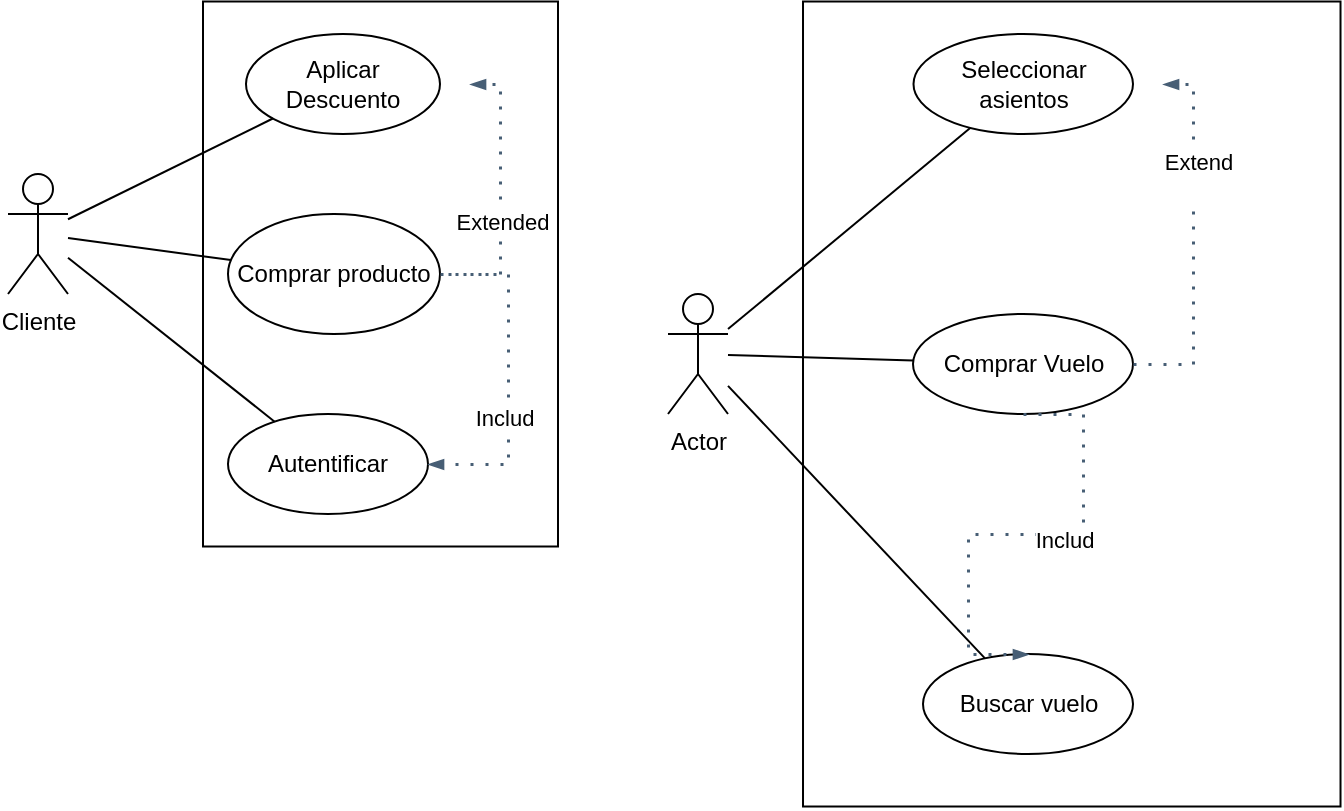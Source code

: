 <mxfile version="26.0.16">
  <diagram name="Página-1" id="Ozaj9KtFnUqV6dgMVkIT">
    <mxGraphModel dx="1434" dy="782" grid="1" gridSize="10" guides="1" tooltips="1" connect="1" arrows="1" fold="1" page="1" pageScale="1" pageWidth="827" pageHeight="1169" math="0" shadow="0">
      <root>
        <mxCell id="0" />
        <mxCell id="1" parent="0" />
        <mxCell id="Cn9_VNKBqU6tYOXefli3-2" value="" style="rounded=0;whiteSpace=wrap;html=1;rotation=-90;fillColor=default;fillStyle=dashed;" vertex="1" parent="1">
          <mxGeometry x="70" y="71.25" width="272.5" height="177.5" as="geometry" />
        </mxCell>
        <mxCell id="Cn9_VNKBqU6tYOXefli3-3" value="Cliente" style="shape=umlActor;verticalLabelPosition=bottom;verticalAlign=top;html=1;outlineConnect=0;" vertex="1" parent="1">
          <mxGeometry x="20" y="110" width="30" height="60" as="geometry" />
        </mxCell>
        <mxCell id="Cn9_VNKBqU6tYOXefli3-6" value="Autentificar" style="ellipse;whiteSpace=wrap;html=1;" vertex="1" parent="1">
          <mxGeometry x="130" y="230" width="100" height="50" as="geometry" />
        </mxCell>
        <mxCell id="Cn9_VNKBqU6tYOXefli3-20" value="Comprar producto " style="ellipse;whiteSpace=wrap;html=1;" vertex="1" parent="1">
          <mxGeometry x="130" y="130" width="106" height="60" as="geometry" />
        </mxCell>
        <mxCell id="Cn9_VNKBqU6tYOXefli3-37" value="Aplicar Descuento" style="ellipse;whiteSpace=wrap;html=1;" vertex="1" parent="1">
          <mxGeometry x="139" y="40" width="97" height="50" as="geometry" />
        </mxCell>
        <mxCell id="Cn9_VNKBqU6tYOXefli3-46" value="" style="endArrow=none;html=1;rounded=0;" edge="1" parent="1" source="Cn9_VNKBqU6tYOXefli3-3" target="Cn9_VNKBqU6tYOXefli3-37">
          <mxGeometry width="50" height="50" relative="1" as="geometry">
            <mxPoint x="70" y="120" as="sourcePoint" />
            <mxPoint x="120" y="70" as="targetPoint" />
          </mxGeometry>
        </mxCell>
        <mxCell id="Cn9_VNKBqU6tYOXefli3-47" value="" style="endArrow=none;html=1;rounded=0;" edge="1" parent="1" source="Cn9_VNKBqU6tYOXefli3-3" target="Cn9_VNKBqU6tYOXefli3-20">
          <mxGeometry width="50" height="50" relative="1" as="geometry">
            <mxPoint x="80" y="190" as="sourcePoint" />
            <mxPoint x="130" y="140" as="targetPoint" />
          </mxGeometry>
        </mxCell>
        <mxCell id="Cn9_VNKBqU6tYOXefli3-48" value="" style="endArrow=none;html=1;rounded=0;" edge="1" parent="1" source="Cn9_VNKBqU6tYOXefli3-3" target="Cn9_VNKBqU6tYOXefli3-6">
          <mxGeometry width="50" height="50" relative="1" as="geometry">
            <mxPoint x="70" y="230" as="sourcePoint" />
            <mxPoint x="120" y="180" as="targetPoint" />
          </mxGeometry>
        </mxCell>
        <mxCell id="Cn9_VNKBqU6tYOXefli3-49" value="" style="endArrow=blockThin;html=1;strokeColor=#475E75;bendable=1;rounded=0;endFill=1;endSize=4;edgeStyle=entityRelationEdgeStyle;startArrow=none;startFill=0;startSize=4;jumpStyle=none;jumpSize=0;targetPerimeterSpacing=15;dashed=1;strokeWidth=1.5;dashPattern=1 4;" edge="1" parent="1" source="Cn9_VNKBqU6tYOXefli3-20" target="Cn9_VNKBqU6tYOXefli3-37">
          <mxGeometry width="50" height="50" relative="1" as="geometry">
            <mxPoint x="160" y="110" as="sourcePoint" />
            <mxPoint x="280" y="110" as="targetPoint" />
          </mxGeometry>
        </mxCell>
        <mxCell id="Cn9_VNKBqU6tYOXefli3-51" value="Extended" style="edgeLabel;html=1;align=center;verticalAlign=middle;resizable=0;points=[];" vertex="1" connectable="0" parent="Cn9_VNKBqU6tYOXefli3-49">
          <mxGeometry x="-0.2" y="-1" relative="1" as="geometry">
            <mxPoint as="offset" />
          </mxGeometry>
        </mxCell>
        <mxCell id="Cn9_VNKBqU6tYOXefli3-53" value="Actor" style="shape=umlActor;verticalLabelPosition=bottom;verticalAlign=top;html=1;outlineConnect=0;" vertex="1" parent="1">
          <mxGeometry x="350" y="170" width="30" height="60" as="geometry" />
        </mxCell>
        <mxCell id="Cn9_VNKBqU6tYOXefli3-54" value="" style="rounded=0;whiteSpace=wrap;html=1;rotation=-90;fillColor=default;fillStyle=dashed;" vertex="1" parent="1">
          <mxGeometry x="350.63" y="90.63" width="402.5" height="268.75" as="geometry" />
        </mxCell>
        <mxCell id="Cn9_VNKBqU6tYOXefli3-55" value="Comprar Vuelo" style="ellipse;whiteSpace=wrap;html=1;" vertex="1" parent="1">
          <mxGeometry x="472.5" y="180" width="110" height="50" as="geometry" />
        </mxCell>
        <mxCell id="Cn9_VNKBqU6tYOXefli3-56" value="Seleccionar asientos" style="ellipse;whiteSpace=wrap;html=1;" vertex="1" parent="1">
          <mxGeometry x="472.75" y="40" width="109.75" height="50" as="geometry" />
        </mxCell>
        <mxCell id="Cn9_VNKBqU6tYOXefli3-57" value="Buscar vuelo" style="ellipse;whiteSpace=wrap;html=1;" vertex="1" parent="1">
          <mxGeometry x="477.5" y="350" width="105" height="50" as="geometry" />
        </mxCell>
        <mxCell id="Cn9_VNKBqU6tYOXefli3-58" value="" style="endArrow=none;html=1;rounded=0;" edge="1" parent="1" source="Cn9_VNKBqU6tYOXefli3-53" target="Cn9_VNKBqU6tYOXefli3-57">
          <mxGeometry width="50" height="50" relative="1" as="geometry">
            <mxPoint x="430" y="160" as="sourcePoint" />
            <mxPoint x="480" y="110" as="targetPoint" />
          </mxGeometry>
        </mxCell>
        <mxCell id="Cn9_VNKBqU6tYOXefli3-59" value="" style="endArrow=none;html=1;rounded=0;" edge="1" parent="1" source="Cn9_VNKBqU6tYOXefli3-53" target="Cn9_VNKBqU6tYOXefli3-55">
          <mxGeometry width="50" height="50" relative="1" as="geometry">
            <mxPoint x="430" y="250" as="sourcePoint" />
            <mxPoint x="480" y="200" as="targetPoint" />
          </mxGeometry>
        </mxCell>
        <mxCell id="Cn9_VNKBqU6tYOXefli3-60" value="" style="endArrow=blockThin;html=1;strokeColor=#475E75;bendable=1;rounded=0;endFill=1;endSize=4;edgeStyle=entityRelationEdgeStyle;startArrow=none;startFill=0;startSize=4;jumpStyle=none;jumpSize=0;targetPerimeterSpacing=15;dashed=1;strokeWidth=1.5;dashPattern=1 4;entryX=1;entryY=0.5;entryDx=0;entryDy=0;" edge="1" parent="1" target="Cn9_VNKBqU6tYOXefli3-6">
          <mxGeometry width="50" height="50" relative="1" as="geometry">
            <mxPoint x="240" y="160" as="sourcePoint" />
            <mxPoint x="360" y="160" as="targetPoint" />
          </mxGeometry>
        </mxCell>
        <mxCell id="Cn9_VNKBqU6tYOXefli3-61" value="Includ" style="edgeLabel;html=1;align=center;verticalAlign=middle;resizable=0;points=[];" vertex="1" connectable="0" parent="Cn9_VNKBqU6tYOXefli3-60">
          <mxGeometry x="0.236" y="-2" relative="1" as="geometry">
            <mxPoint as="offset" />
          </mxGeometry>
        </mxCell>
        <mxCell id="Cn9_VNKBqU6tYOXefli3-62" value="" style="endArrow=none;html=1;rounded=0;" edge="1" parent="1" source="Cn9_VNKBqU6tYOXefli3-53" target="Cn9_VNKBqU6tYOXefli3-56">
          <mxGeometry width="50" height="50" relative="1" as="geometry">
            <mxPoint x="440" y="130" as="sourcePoint" />
            <mxPoint x="500" y="90" as="targetPoint" />
          </mxGeometry>
        </mxCell>
        <mxCell id="Cn9_VNKBqU6tYOXefli3-64" value="" style="endArrow=blockThin;html=1;strokeColor=#475E75;bendable=1;rounded=0;endFill=1;endSize=4;edgeStyle=entityRelationEdgeStyle;startArrow=none;startFill=0;startSize=4;jumpStyle=none;jumpSize=0;targetPerimeterSpacing=15;dashed=1;strokeWidth=1.5;dashPattern=1 4;entryX=0.5;entryY=0;entryDx=0;entryDy=0;exitX=0.5;exitY=1;exitDx=0;exitDy=0;" edge="1" parent="1" source="Cn9_VNKBqU6tYOXefli3-55" target="Cn9_VNKBqU6tYOXefli3-57">
          <mxGeometry width="50" height="50" relative="1" as="geometry">
            <mxPoint x="570" y="160" as="sourcePoint" />
            <mxPoint x="690" y="160" as="targetPoint" />
            <Array as="points">
              <mxPoint x="610" y="220" />
            </Array>
          </mxGeometry>
        </mxCell>
        <mxCell id="Cn9_VNKBqU6tYOXefli3-66" value="Includ" style="edgeLabel;html=1;align=center;verticalAlign=middle;resizable=0;points=[];" vertex="1" connectable="0" parent="Cn9_VNKBqU6tYOXefli3-64">
          <mxGeometry x="-0.152" y="3" relative="1" as="geometry">
            <mxPoint x="1" as="offset" />
          </mxGeometry>
        </mxCell>
        <mxCell id="Cn9_VNKBqU6tYOXefli3-70" value="" style="endArrow=blockThin;html=1;strokeColor=#475E75;bendable=1;rounded=0;endFill=1;endSize=4;edgeStyle=entityRelationEdgeStyle;startArrow=none;startFill=0;startSize=4;jumpStyle=none;jumpSize=0;targetPerimeterSpacing=15;dashed=1;strokeWidth=1.5;dashPattern=1 4;" edge="1" parent="1" source="Cn9_VNKBqU6tYOXefli3-55" target="Cn9_VNKBqU6tYOXefli3-56">
          <mxGeometry width="50" height="50" relative="1" as="geometry">
            <mxPoint x="570" y="70" as="sourcePoint" />
            <mxPoint x="690" y="70" as="targetPoint" />
          </mxGeometry>
        </mxCell>
        <mxCell id="Cn9_VNKBqU6tYOXefli3-71" value="&lt;div&gt;Extend&lt;/div&gt;&lt;div&gt;&lt;br&gt;&lt;/div&gt;" style="edgeLabel;html=1;align=center;verticalAlign=middle;resizable=0;points=[];" vertex="1" connectable="0" parent="Cn9_VNKBqU6tYOXefli3-70">
          <mxGeometry x="0.344" y="-2" relative="1" as="geometry">
            <mxPoint as="offset" />
          </mxGeometry>
        </mxCell>
      </root>
    </mxGraphModel>
  </diagram>
</mxfile>
